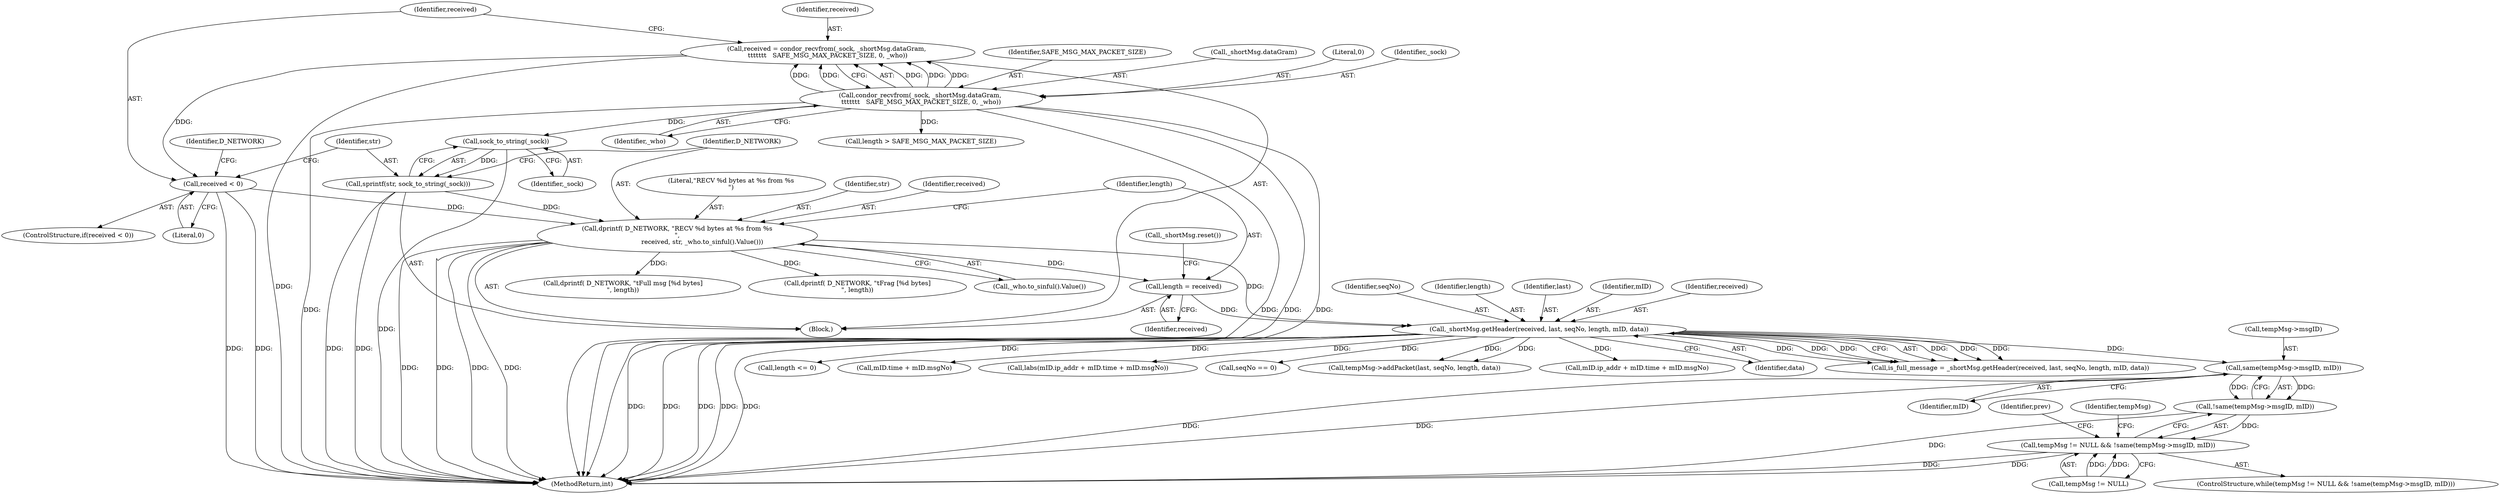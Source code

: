 digraph "0_htcondor_5e5571d1a431eb3c61977b6dd6ec90186ef79867_2@pointer" {
"1000299" [label="(Call,same(tempMsg->msgID, mID))"];
"1000201" [label="(Call,_shortMsg.getHeader(received, last, seqNo, length, mID, data))"];
"1000188" [label="(Call,dprintf( D_NETWORK, \"RECV %d bytes at %s from %s\n\",\n                         received, str, _who.to_sinful().Value()))"];
"1000173" [label="(Call,received < 0)"];
"1000162" [label="(Call,received = condor_recvfrom(_sock, _shortMsg.dataGram, \n\t\t\t\t\t\t\t   SAFE_MSG_MAX_PACKET_SIZE, 0, _who))"];
"1000164" [label="(Call,condor_recvfrom(_sock, _shortMsg.dataGram, \n\t\t\t\t\t\t\t   SAFE_MSG_MAX_PACKET_SIZE, 0, _who))"];
"1000184" [label="(Call,sprintf(str, sock_to_string(_sock)))"];
"1000186" [label="(Call,sock_to_string(_sock))"];
"1000194" [label="(Call,length = received)"];
"1000298" [label="(Call,!same(tempMsg->msgID, mID))"];
"1000294" [label="(Call,tempMsg != NULL && !same(tempMsg->msgID, mID))"];
"1000205" [label="(Identifier,length)"];
"1000201" [label="(Call,_shortMsg.getHeader(received, last, seqNo, length, mID, data))"];
"1000306" [label="(Identifier,prev)"];
"1000189" [label="(Identifier,D_NETWORK)"];
"1000195" [label="(Identifier,length)"];
"1000172" [label="(ControlStructure,if(received < 0))"];
"1000190" [label="(Literal,\"RECV %d bytes at %s from %s\n\")"];
"1000280" [label="(Call,mID.time + mID.msgNo)"];
"1000185" [label="(Identifier,str)"];
"1000193" [label="(Call,_who.to_sinful().Value())"];
"1000175" [label="(Literal,0)"];
"1000275" [label="(Call,labs(mID.ip_addr + mID.time + mID.msgNo))"];
"1000256" [label="(Call,dprintf( D_NETWORK, \"\tFull msg [%d bytes]\n\", length))"];
"1000163" [label="(Identifier,received)"];
"1000203" [label="(Identifier,last)"];
"1000109" [label="(Block,)"];
"1000196" [label="(Identifier,received)"];
"1000169" [label="(Identifier,SAFE_MSG_MAX_PACKET_SIZE)"];
"1000294" [label="(Call,tempMsg != NULL && !same(tempMsg->msgID, mID))"];
"1000293" [label="(ControlStructure,while(tempMsg != NULL && !same(tempMsg->msgID, mID)))"];
"1000298" [label="(Call,!same(tempMsg->msgID, mID))"];
"1000174" [label="(Identifier,received)"];
"1000397" [label="(Call,seqNo == 0)"];
"1000171" [label="(Identifier,_who)"];
"1000206" [label="(Identifier,mID)"];
"1000166" [label="(Call,_shortMsg.dataGram)"];
"1000170" [label="(Literal,0)"];
"1000192" [label="(Identifier,str)"];
"1000202" [label="(Identifier,received)"];
"1000408" [label="(Call,tempMsg->addPacket(last, seqNo, length, data))"];
"1000162" [label="(Call,received = condor_recvfrom(_sock, _shortMsg.dataGram, \n\t\t\t\t\t\t\t   SAFE_MSG_MAX_PACKET_SIZE, 0, _who))"];
"1000187" [label="(Identifier,_sock)"];
"1000178" [label="(Identifier,D_NETWORK)"];
"1000299" [label="(Call,same(tempMsg->msgID, mID))"];
"1000262" [label="(Call,dprintf( D_NETWORK, \"\tFrag [%d bytes]\n\", length))"];
"1000213" [label="(Call,length > SAFE_MSG_MAX_PACKET_SIZE)"];
"1000186" [label="(Call,sock_to_string(_sock))"];
"1000276" [label="(Call,mID.ip_addr + mID.time + mID.msgNo)"];
"1000204" [label="(Identifier,seqNo)"];
"1000295" [label="(Call,tempMsg != NULL)"];
"1000164" [label="(Call,condor_recvfrom(_sock, _shortMsg.dataGram, \n\t\t\t\t\t\t\t   SAFE_MSG_MAX_PACKET_SIZE, 0, _who))"];
"1000173" [label="(Call,received < 0)"];
"1000207" [label="(Identifier,data)"];
"1000165" [label="(Identifier,_sock)"];
"1000199" [label="(Call,is_full_message = _shortMsg.getHeader(received, last, seqNo, length, mID, data))"];
"1000303" [label="(Identifier,mID)"];
"1000194" [label="(Call,length = received)"];
"1000393" [label="(Identifier,tempMsg)"];
"1000184" [label="(Call,sprintf(str, sock_to_string(_sock)))"];
"1000191" [label="(Identifier,received)"];
"1000490" [label="(MethodReturn,int)"];
"1000210" [label="(Call,length <= 0)"];
"1000188" [label="(Call,dprintf( D_NETWORK, \"RECV %d bytes at %s from %s\n\",\n                         received, str, _who.to_sinful().Value()))"];
"1000197" [label="(Call,_shortMsg.reset())"];
"1000300" [label="(Call,tempMsg->msgID)"];
"1000299" -> "1000298"  [label="AST: "];
"1000299" -> "1000303"  [label="CFG: "];
"1000300" -> "1000299"  [label="AST: "];
"1000303" -> "1000299"  [label="AST: "];
"1000298" -> "1000299"  [label="CFG: "];
"1000299" -> "1000490"  [label="DDG: "];
"1000299" -> "1000490"  [label="DDG: "];
"1000299" -> "1000298"  [label="DDG: "];
"1000299" -> "1000298"  [label="DDG: "];
"1000201" -> "1000299"  [label="DDG: "];
"1000201" -> "1000199"  [label="AST: "];
"1000201" -> "1000207"  [label="CFG: "];
"1000202" -> "1000201"  [label="AST: "];
"1000203" -> "1000201"  [label="AST: "];
"1000204" -> "1000201"  [label="AST: "];
"1000205" -> "1000201"  [label="AST: "];
"1000206" -> "1000201"  [label="AST: "];
"1000207" -> "1000201"  [label="AST: "];
"1000199" -> "1000201"  [label="CFG: "];
"1000201" -> "1000490"  [label="DDG: "];
"1000201" -> "1000490"  [label="DDG: "];
"1000201" -> "1000490"  [label="DDG: "];
"1000201" -> "1000490"  [label="DDG: "];
"1000201" -> "1000490"  [label="DDG: "];
"1000201" -> "1000199"  [label="DDG: "];
"1000201" -> "1000199"  [label="DDG: "];
"1000201" -> "1000199"  [label="DDG: "];
"1000201" -> "1000199"  [label="DDG: "];
"1000201" -> "1000199"  [label="DDG: "];
"1000201" -> "1000199"  [label="DDG: "];
"1000188" -> "1000201"  [label="DDG: "];
"1000194" -> "1000201"  [label="DDG: "];
"1000201" -> "1000210"  [label="DDG: "];
"1000201" -> "1000275"  [label="DDG: "];
"1000201" -> "1000276"  [label="DDG: "];
"1000201" -> "1000280"  [label="DDG: "];
"1000201" -> "1000397"  [label="DDG: "];
"1000201" -> "1000408"  [label="DDG: "];
"1000201" -> "1000408"  [label="DDG: "];
"1000188" -> "1000109"  [label="AST: "];
"1000188" -> "1000193"  [label="CFG: "];
"1000189" -> "1000188"  [label="AST: "];
"1000190" -> "1000188"  [label="AST: "];
"1000191" -> "1000188"  [label="AST: "];
"1000192" -> "1000188"  [label="AST: "];
"1000193" -> "1000188"  [label="AST: "];
"1000195" -> "1000188"  [label="CFG: "];
"1000188" -> "1000490"  [label="DDG: "];
"1000188" -> "1000490"  [label="DDG: "];
"1000188" -> "1000490"  [label="DDG: "];
"1000188" -> "1000490"  [label="DDG: "];
"1000173" -> "1000188"  [label="DDG: "];
"1000184" -> "1000188"  [label="DDG: "];
"1000188" -> "1000194"  [label="DDG: "];
"1000188" -> "1000256"  [label="DDG: "];
"1000188" -> "1000262"  [label="DDG: "];
"1000173" -> "1000172"  [label="AST: "];
"1000173" -> "1000175"  [label="CFG: "];
"1000174" -> "1000173"  [label="AST: "];
"1000175" -> "1000173"  [label="AST: "];
"1000178" -> "1000173"  [label="CFG: "];
"1000185" -> "1000173"  [label="CFG: "];
"1000173" -> "1000490"  [label="DDG: "];
"1000173" -> "1000490"  [label="DDG: "];
"1000162" -> "1000173"  [label="DDG: "];
"1000162" -> "1000109"  [label="AST: "];
"1000162" -> "1000164"  [label="CFG: "];
"1000163" -> "1000162"  [label="AST: "];
"1000164" -> "1000162"  [label="AST: "];
"1000174" -> "1000162"  [label="CFG: "];
"1000162" -> "1000490"  [label="DDG: "];
"1000164" -> "1000162"  [label="DDG: "];
"1000164" -> "1000162"  [label="DDG: "];
"1000164" -> "1000162"  [label="DDG: "];
"1000164" -> "1000162"  [label="DDG: "];
"1000164" -> "1000162"  [label="DDG: "];
"1000164" -> "1000171"  [label="CFG: "];
"1000165" -> "1000164"  [label="AST: "];
"1000166" -> "1000164"  [label="AST: "];
"1000169" -> "1000164"  [label="AST: "];
"1000170" -> "1000164"  [label="AST: "];
"1000171" -> "1000164"  [label="AST: "];
"1000164" -> "1000490"  [label="DDG: "];
"1000164" -> "1000490"  [label="DDG: "];
"1000164" -> "1000490"  [label="DDG: "];
"1000164" -> "1000490"  [label="DDG: "];
"1000164" -> "1000186"  [label="DDG: "];
"1000164" -> "1000213"  [label="DDG: "];
"1000184" -> "1000109"  [label="AST: "];
"1000184" -> "1000186"  [label="CFG: "];
"1000185" -> "1000184"  [label="AST: "];
"1000186" -> "1000184"  [label="AST: "];
"1000189" -> "1000184"  [label="CFG: "];
"1000184" -> "1000490"  [label="DDG: "];
"1000184" -> "1000490"  [label="DDG: "];
"1000186" -> "1000184"  [label="DDG: "];
"1000186" -> "1000187"  [label="CFG: "];
"1000187" -> "1000186"  [label="AST: "];
"1000186" -> "1000490"  [label="DDG: "];
"1000194" -> "1000109"  [label="AST: "];
"1000194" -> "1000196"  [label="CFG: "];
"1000195" -> "1000194"  [label="AST: "];
"1000196" -> "1000194"  [label="AST: "];
"1000197" -> "1000194"  [label="CFG: "];
"1000298" -> "1000294"  [label="AST: "];
"1000294" -> "1000298"  [label="CFG: "];
"1000298" -> "1000490"  [label="DDG: "];
"1000298" -> "1000294"  [label="DDG: "];
"1000294" -> "1000293"  [label="AST: "];
"1000294" -> "1000295"  [label="CFG: "];
"1000295" -> "1000294"  [label="AST: "];
"1000306" -> "1000294"  [label="CFG: "];
"1000393" -> "1000294"  [label="CFG: "];
"1000294" -> "1000490"  [label="DDG: "];
"1000294" -> "1000490"  [label="DDG: "];
"1000295" -> "1000294"  [label="DDG: "];
"1000295" -> "1000294"  [label="DDG: "];
}
